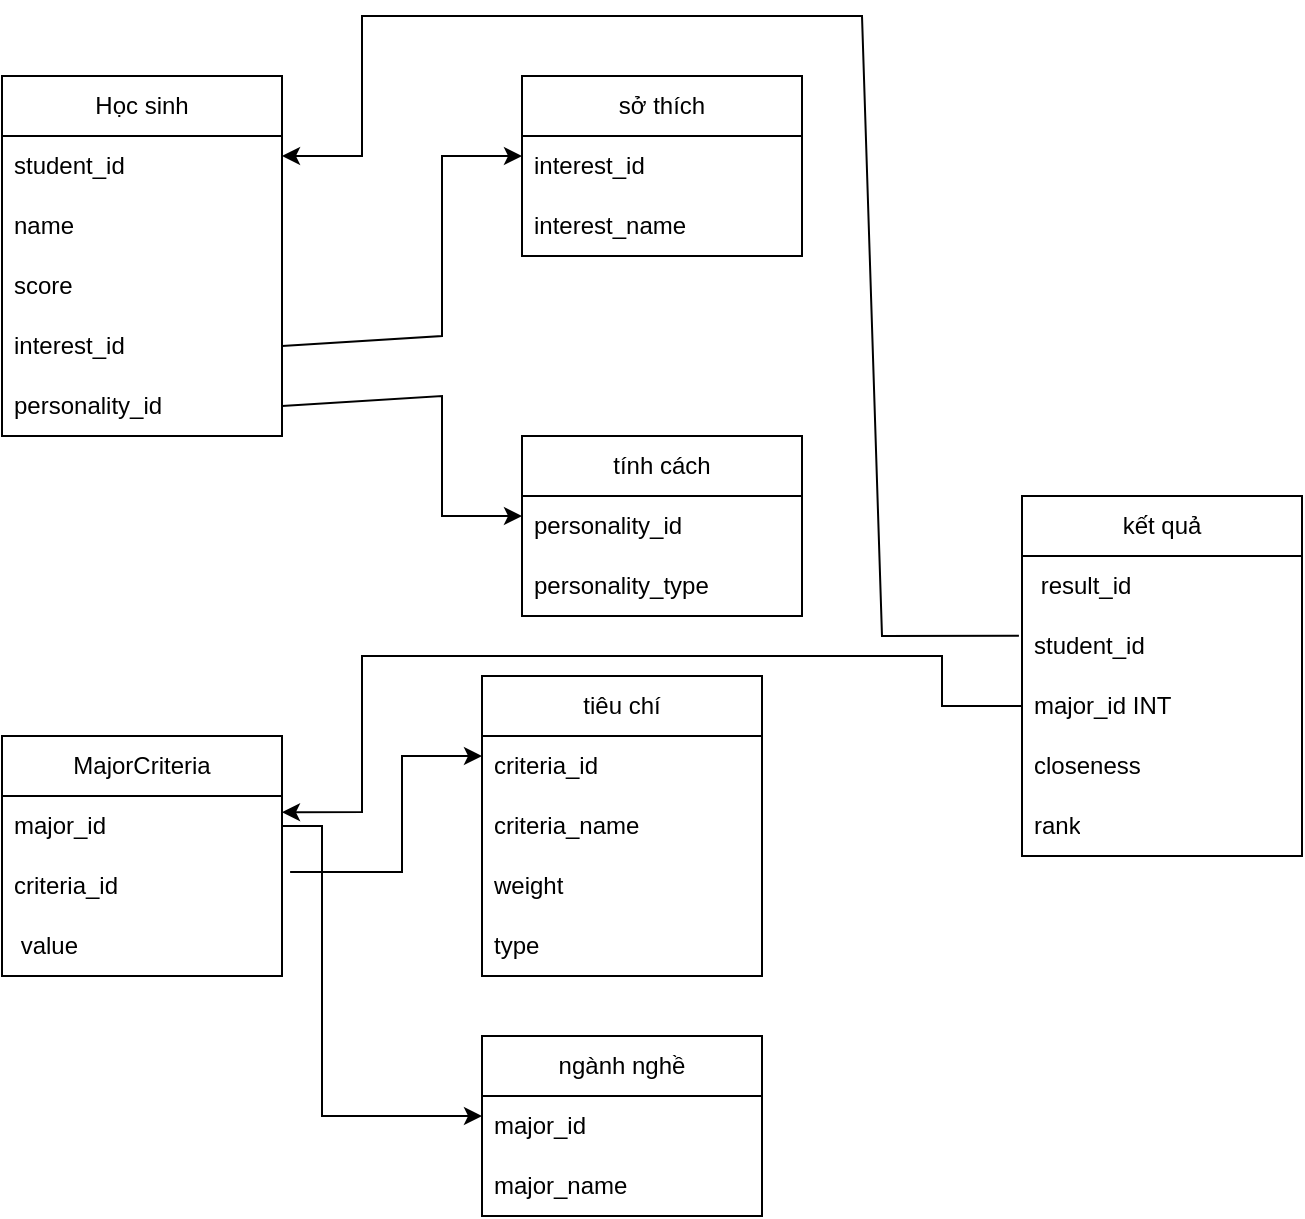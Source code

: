 <mxfile version="28.2.0">
  <diagram name="Trang-1" id="n18fJcqNijd3-oph9wE4">
    <mxGraphModel dx="864" dy="474" grid="1" gridSize="10" guides="1" tooltips="1" connect="1" arrows="1" fold="1" page="1" pageScale="1" pageWidth="827" pageHeight="1169" math="0" shadow="0">
      <root>
        <mxCell id="0" />
        <mxCell id="1" parent="0" />
        <mxCell id="M36IXoulARjG2LJ_65L6-1" value="Học sinh" style="swimlane;fontStyle=0;childLayout=stackLayout;horizontal=1;startSize=30;horizontalStack=0;resizeParent=1;resizeParentMax=0;resizeLast=0;collapsible=1;marginBottom=0;whiteSpace=wrap;html=1;" parent="1" vertex="1">
          <mxGeometry x="60" y="70" width="140" height="180" as="geometry" />
        </mxCell>
        <mxCell id="M36IXoulARjG2LJ_65L6-43" value="" style="endArrow=classic;html=1;rounded=0;exitX=-0.011;exitY=0.328;exitDx=0;exitDy=0;exitPerimeter=0;" parent="M36IXoulARjG2LJ_65L6-1" source="M36IXoulARjG2LJ_65L6-36" edge="1">
          <mxGeometry width="50" height="50" relative="1" as="geometry">
            <mxPoint x="90" y="90" as="sourcePoint" />
            <mxPoint x="140" y="40" as="targetPoint" />
            <Array as="points">
              <mxPoint x="440" y="280" />
              <mxPoint x="430" y="-30" />
              <mxPoint x="180" y="-30" />
              <mxPoint x="180" y="40" />
            </Array>
          </mxGeometry>
        </mxCell>
        <mxCell id="M36IXoulARjG2LJ_65L6-2" value="student_id" style="text;strokeColor=none;fillColor=none;align=left;verticalAlign=middle;spacingLeft=4;spacingRight=4;overflow=hidden;points=[[0,0.5],[1,0.5]];portConstraint=eastwest;rotatable=0;whiteSpace=wrap;html=1;" parent="M36IXoulARjG2LJ_65L6-1" vertex="1">
          <mxGeometry y="30" width="140" height="30" as="geometry" />
        </mxCell>
        <mxCell id="M36IXoulARjG2LJ_65L6-3" value="name" style="text;strokeColor=none;fillColor=none;align=left;verticalAlign=middle;spacingLeft=4;spacingRight=4;overflow=hidden;points=[[0,0.5],[1,0.5]];portConstraint=eastwest;rotatable=0;whiteSpace=wrap;html=1;" parent="M36IXoulARjG2LJ_65L6-1" vertex="1">
          <mxGeometry y="60" width="140" height="30" as="geometry" />
        </mxCell>
        <mxCell id="M36IXoulARjG2LJ_65L6-4" value="score" style="text;strokeColor=none;fillColor=none;align=left;verticalAlign=middle;spacingLeft=4;spacingRight=4;overflow=hidden;points=[[0,0.5],[1,0.5]];portConstraint=eastwest;rotatable=0;whiteSpace=wrap;html=1;" parent="M36IXoulARjG2LJ_65L6-1" vertex="1">
          <mxGeometry y="90" width="140" height="30" as="geometry" />
        </mxCell>
        <mxCell id="M36IXoulARjG2LJ_65L6-5" value="interest_id" style="text;strokeColor=none;fillColor=none;align=left;verticalAlign=middle;spacingLeft=4;spacingRight=4;overflow=hidden;points=[[0,0.5],[1,0.5]];portConstraint=eastwest;rotatable=0;whiteSpace=wrap;html=1;" parent="M36IXoulARjG2LJ_65L6-1" vertex="1">
          <mxGeometry y="120" width="140" height="30" as="geometry" />
        </mxCell>
        <mxCell id="M36IXoulARjG2LJ_65L6-6" value="personality_id" style="text;strokeColor=none;fillColor=none;align=left;verticalAlign=middle;spacingLeft=4;spacingRight=4;overflow=hidden;points=[[0,0.5],[1,0.5]];portConstraint=eastwest;rotatable=0;whiteSpace=wrap;html=1;" parent="M36IXoulARjG2LJ_65L6-1" vertex="1">
          <mxGeometry y="150" width="140" height="30" as="geometry" />
        </mxCell>
        <mxCell id="M36IXoulARjG2LJ_65L6-9" value="sở thích" style="swimlane;fontStyle=0;childLayout=stackLayout;horizontal=1;startSize=30;horizontalStack=0;resizeParent=1;resizeParentMax=0;resizeLast=0;collapsible=1;marginBottom=0;whiteSpace=wrap;html=1;" parent="1" vertex="1">
          <mxGeometry x="320" y="70" width="140" height="90" as="geometry" />
        </mxCell>
        <mxCell id="M36IXoulARjG2LJ_65L6-10" value="interest_id" style="text;strokeColor=none;fillColor=none;align=left;verticalAlign=middle;spacingLeft=4;spacingRight=4;overflow=hidden;points=[[0,0.5],[1,0.5]];portConstraint=eastwest;rotatable=0;whiteSpace=wrap;html=1;" parent="M36IXoulARjG2LJ_65L6-9" vertex="1">
          <mxGeometry y="30" width="140" height="30" as="geometry" />
        </mxCell>
        <mxCell id="M36IXoulARjG2LJ_65L6-11" value="interest_name" style="text;strokeColor=none;fillColor=none;align=left;verticalAlign=middle;spacingLeft=4;spacingRight=4;overflow=hidden;points=[[0,0.5],[1,0.5]];portConstraint=eastwest;rotatable=0;whiteSpace=wrap;html=1;" parent="M36IXoulARjG2LJ_65L6-9" vertex="1">
          <mxGeometry y="60" width="140" height="30" as="geometry" />
        </mxCell>
        <mxCell id="M36IXoulARjG2LJ_65L6-13" value="" style="endArrow=classic;html=1;rounded=0;exitX=1;exitY=0.5;exitDx=0;exitDy=0;" parent="1" source="M36IXoulARjG2LJ_65L6-5" edge="1">
          <mxGeometry width="50" height="50" relative="1" as="geometry">
            <mxPoint x="270" y="160" as="sourcePoint" />
            <mxPoint x="320" y="110" as="targetPoint" />
            <Array as="points">
              <mxPoint x="280" y="200" />
              <mxPoint x="280" y="110" />
            </Array>
          </mxGeometry>
        </mxCell>
        <mxCell id="M36IXoulARjG2LJ_65L6-14" value="tính cách" style="swimlane;fontStyle=0;childLayout=stackLayout;horizontal=1;startSize=30;horizontalStack=0;resizeParent=1;resizeParentMax=0;resizeLast=0;collapsible=1;marginBottom=0;whiteSpace=wrap;html=1;" parent="1" vertex="1">
          <mxGeometry x="320" y="250" width="140" height="90" as="geometry" />
        </mxCell>
        <mxCell id="M36IXoulARjG2LJ_65L6-15" value="personality_id" style="text;strokeColor=none;fillColor=none;align=left;verticalAlign=middle;spacingLeft=4;spacingRight=4;overflow=hidden;points=[[0,0.5],[1,0.5]];portConstraint=eastwest;rotatable=0;whiteSpace=wrap;html=1;" parent="M36IXoulARjG2LJ_65L6-14" vertex="1">
          <mxGeometry y="30" width="140" height="30" as="geometry" />
        </mxCell>
        <mxCell id="M36IXoulARjG2LJ_65L6-16" value="personality_type" style="text;strokeColor=none;fillColor=none;align=left;verticalAlign=middle;spacingLeft=4;spacingRight=4;overflow=hidden;points=[[0,0.5],[1,0.5]];portConstraint=eastwest;rotatable=0;whiteSpace=wrap;html=1;" parent="M36IXoulARjG2LJ_65L6-14" vertex="1">
          <mxGeometry y="60" width="140" height="30" as="geometry" />
        </mxCell>
        <mxCell id="M36IXoulARjG2LJ_65L6-18" value="" style="endArrow=classic;html=1;rounded=0;exitX=1;exitY=0.5;exitDx=0;exitDy=0;" parent="1" source="M36IXoulARjG2LJ_65L6-6" edge="1">
          <mxGeometry width="50" height="50" relative="1" as="geometry">
            <mxPoint x="270" y="340" as="sourcePoint" />
            <mxPoint x="320" y="290" as="targetPoint" />
            <Array as="points">
              <mxPoint x="280" y="230" />
              <mxPoint x="280" y="290" />
            </Array>
          </mxGeometry>
        </mxCell>
        <mxCell id="M36IXoulARjG2LJ_65L6-19" value="ngành nghề" style="swimlane;fontStyle=0;childLayout=stackLayout;horizontal=1;startSize=30;horizontalStack=0;resizeParent=1;resizeParentMax=0;resizeLast=0;collapsible=1;marginBottom=0;whiteSpace=wrap;html=1;" parent="1" vertex="1">
          <mxGeometry x="300" y="550" width="140" height="90" as="geometry" />
        </mxCell>
        <mxCell id="M36IXoulARjG2LJ_65L6-20" value="major_id" style="text;strokeColor=none;fillColor=none;align=left;verticalAlign=middle;spacingLeft=4;spacingRight=4;overflow=hidden;points=[[0,0.5],[1,0.5]];portConstraint=eastwest;rotatable=0;whiteSpace=wrap;html=1;" parent="M36IXoulARjG2LJ_65L6-19" vertex="1">
          <mxGeometry y="30" width="140" height="30" as="geometry" />
        </mxCell>
        <mxCell id="M36IXoulARjG2LJ_65L6-21" value="major_name" style="text;strokeColor=none;fillColor=none;align=left;verticalAlign=middle;spacingLeft=4;spacingRight=4;overflow=hidden;points=[[0,0.5],[1,0.5]];portConstraint=eastwest;rotatable=0;whiteSpace=wrap;html=1;" parent="M36IXoulARjG2LJ_65L6-19" vertex="1">
          <mxGeometry y="60" width="140" height="30" as="geometry" />
        </mxCell>
        <mxCell id="M36IXoulARjG2LJ_65L6-23" value="tiêu chí" style="swimlane;fontStyle=0;childLayout=stackLayout;horizontal=1;startSize=30;horizontalStack=0;resizeParent=1;resizeParentMax=0;resizeLast=0;collapsible=1;marginBottom=0;whiteSpace=wrap;html=1;" parent="1" vertex="1">
          <mxGeometry x="300" y="370" width="140" height="150" as="geometry" />
        </mxCell>
        <mxCell id="M36IXoulARjG2LJ_65L6-24" value="criteria_id" style="text;strokeColor=none;fillColor=none;align=left;verticalAlign=middle;spacingLeft=4;spacingRight=4;overflow=hidden;points=[[0,0.5],[1,0.5]];portConstraint=eastwest;rotatable=0;whiteSpace=wrap;html=1;" parent="M36IXoulARjG2LJ_65L6-23" vertex="1">
          <mxGeometry y="30" width="140" height="30" as="geometry" />
        </mxCell>
        <mxCell id="M36IXoulARjG2LJ_65L6-25" value="criteria_name" style="text;strokeColor=none;fillColor=none;align=left;verticalAlign=middle;spacingLeft=4;spacingRight=4;overflow=hidden;points=[[0,0.5],[1,0.5]];portConstraint=eastwest;rotatable=0;whiteSpace=wrap;html=1;" parent="M36IXoulARjG2LJ_65L6-23" vertex="1">
          <mxGeometry y="60" width="140" height="30" as="geometry" />
        </mxCell>
        <mxCell id="M36IXoulARjG2LJ_65L6-26" value="weight" style="text;strokeColor=none;fillColor=none;align=left;verticalAlign=middle;spacingLeft=4;spacingRight=4;overflow=hidden;points=[[0,0.5],[1,0.5]];portConstraint=eastwest;rotatable=0;whiteSpace=wrap;html=1;" parent="M36IXoulARjG2LJ_65L6-23" vertex="1">
          <mxGeometry y="90" width="140" height="30" as="geometry" />
        </mxCell>
        <mxCell id="M36IXoulARjG2LJ_65L6-27" value="type" style="text;strokeColor=none;fillColor=none;align=left;verticalAlign=middle;spacingLeft=4;spacingRight=4;overflow=hidden;points=[[0,0.5],[1,0.5]];portConstraint=eastwest;rotatable=0;whiteSpace=wrap;html=1;" parent="M36IXoulARjG2LJ_65L6-23" vertex="1">
          <mxGeometry y="120" width="140" height="30" as="geometry" />
        </mxCell>
        <mxCell id="M36IXoulARjG2LJ_65L6-28" value="MajorCriteria" style="swimlane;fontStyle=0;childLayout=stackLayout;horizontal=1;startSize=30;horizontalStack=0;resizeParent=1;resizeParentMax=0;resizeLast=0;collapsible=1;marginBottom=0;whiteSpace=wrap;html=1;" parent="1" vertex="1">
          <mxGeometry x="60" y="400" width="140" height="120" as="geometry" />
        </mxCell>
        <mxCell id="M36IXoulARjG2LJ_65L6-29" value="major_id" style="text;strokeColor=none;fillColor=none;align=left;verticalAlign=middle;spacingLeft=4;spacingRight=4;overflow=hidden;points=[[0,0.5],[1,0.5]];portConstraint=eastwest;rotatable=0;whiteSpace=wrap;html=1;" parent="M36IXoulARjG2LJ_65L6-28" vertex="1">
          <mxGeometry y="30" width="140" height="30" as="geometry" />
        </mxCell>
        <mxCell id="M36IXoulARjG2LJ_65L6-30" value="criteria_id" style="text;strokeColor=none;fillColor=none;align=left;verticalAlign=middle;spacingLeft=4;spacingRight=4;overflow=hidden;points=[[0,0.5],[1,0.5]];portConstraint=eastwest;rotatable=0;whiteSpace=wrap;html=1;" parent="M36IXoulARjG2LJ_65L6-28" vertex="1">
          <mxGeometry y="60" width="140" height="30" as="geometry" />
        </mxCell>
        <mxCell id="M36IXoulARjG2LJ_65L6-31" value="&amp;nbsp;value" style="text;strokeColor=none;fillColor=none;align=left;verticalAlign=middle;spacingLeft=4;spacingRight=4;overflow=hidden;points=[[0,0.5],[1,0.5]];portConstraint=eastwest;rotatable=0;whiteSpace=wrap;html=1;" parent="M36IXoulARjG2LJ_65L6-28" vertex="1">
          <mxGeometry y="90" width="140" height="30" as="geometry" />
        </mxCell>
        <mxCell id="M36IXoulARjG2LJ_65L6-32" value="" style="endArrow=classic;html=1;rounded=0;exitX=1.029;exitY=0.267;exitDx=0;exitDy=0;exitPerimeter=0;" parent="1" source="M36IXoulARjG2LJ_65L6-30" edge="1">
          <mxGeometry width="50" height="50" relative="1" as="geometry">
            <mxPoint x="250" y="460" as="sourcePoint" />
            <mxPoint x="300" y="410" as="targetPoint" />
            <Array as="points">
              <mxPoint x="260" y="468" />
              <mxPoint x="260" y="410" />
            </Array>
          </mxGeometry>
        </mxCell>
        <mxCell id="M36IXoulARjG2LJ_65L6-33" value="" style="endArrow=classic;html=1;rounded=0;exitX=1;exitY=0.5;exitDx=0;exitDy=0;" parent="1" source="M36IXoulARjG2LJ_65L6-29" edge="1">
          <mxGeometry width="50" height="50" relative="1" as="geometry">
            <mxPoint x="250" y="640" as="sourcePoint" />
            <mxPoint x="300" y="590" as="targetPoint" />
            <Array as="points">
              <mxPoint x="220" y="445" />
              <mxPoint x="220" y="590" />
            </Array>
          </mxGeometry>
        </mxCell>
        <mxCell id="M36IXoulARjG2LJ_65L6-34" value="kết quả" style="swimlane;fontStyle=0;childLayout=stackLayout;horizontal=1;startSize=30;horizontalStack=0;resizeParent=1;resizeParentMax=0;resizeLast=0;collapsible=1;marginBottom=0;whiteSpace=wrap;html=1;" parent="1" vertex="1">
          <mxGeometry x="570" y="280" width="140" height="180" as="geometry" />
        </mxCell>
        <mxCell id="M36IXoulARjG2LJ_65L6-35" value="&amp;nbsp;result_id" style="text;strokeColor=none;fillColor=none;align=left;verticalAlign=middle;spacingLeft=4;spacingRight=4;overflow=hidden;points=[[0,0.5],[1,0.5]];portConstraint=eastwest;rotatable=0;whiteSpace=wrap;html=1;" parent="M36IXoulARjG2LJ_65L6-34" vertex="1">
          <mxGeometry y="30" width="140" height="30" as="geometry" />
        </mxCell>
        <mxCell id="M36IXoulARjG2LJ_65L6-36" value="student_id" style="text;strokeColor=none;fillColor=none;align=left;verticalAlign=middle;spacingLeft=4;spacingRight=4;overflow=hidden;points=[[0,0.5],[1,0.5]];portConstraint=eastwest;rotatable=0;whiteSpace=wrap;html=1;" parent="M36IXoulARjG2LJ_65L6-34" vertex="1">
          <mxGeometry y="60" width="140" height="30" as="geometry" />
        </mxCell>
        <mxCell id="M36IXoulARjG2LJ_65L6-41" value="major_id INT" style="text;strokeColor=none;fillColor=none;align=left;verticalAlign=middle;spacingLeft=4;spacingRight=4;overflow=hidden;points=[[0,0.5],[1,0.5]];portConstraint=eastwest;rotatable=0;whiteSpace=wrap;html=1;" parent="M36IXoulARjG2LJ_65L6-34" vertex="1">
          <mxGeometry y="90" width="140" height="30" as="geometry" />
        </mxCell>
        <mxCell id="M36IXoulARjG2LJ_65L6-37" value="closeness" style="text;strokeColor=none;fillColor=none;align=left;verticalAlign=middle;spacingLeft=4;spacingRight=4;overflow=hidden;points=[[0,0.5],[1,0.5]];portConstraint=eastwest;rotatable=0;whiteSpace=wrap;html=1;" parent="M36IXoulARjG2LJ_65L6-34" vertex="1">
          <mxGeometry y="120" width="140" height="30" as="geometry" />
        </mxCell>
        <mxCell id="M36IXoulARjG2LJ_65L6-38" value="rank" style="text;strokeColor=none;fillColor=none;align=left;verticalAlign=middle;spacingLeft=4;spacingRight=4;overflow=hidden;points=[[0,0.5],[1,0.5]];portConstraint=eastwest;rotatable=0;whiteSpace=wrap;html=1;" parent="M36IXoulARjG2LJ_65L6-34" vertex="1">
          <mxGeometry y="150" width="140" height="30" as="geometry" />
        </mxCell>
        <mxCell id="M36IXoulARjG2LJ_65L6-44" value="" style="endArrow=classic;html=1;rounded=0;exitX=0;exitY=0.5;exitDx=0;exitDy=0;entryX=1;entryY=0.271;entryDx=0;entryDy=0;entryPerimeter=0;" parent="1" source="M36IXoulARjG2LJ_65L6-41" target="M36IXoulARjG2LJ_65L6-29" edge="1">
          <mxGeometry width="50" height="50" relative="1" as="geometry">
            <mxPoint x="170" y="400" as="sourcePoint" />
            <mxPoint x="220" y="350" as="targetPoint" />
            <Array as="points">
              <mxPoint x="530" y="385" />
              <mxPoint x="530" y="360" />
              <mxPoint x="240" y="360" />
              <mxPoint x="240" y="438" />
            </Array>
          </mxGeometry>
        </mxCell>
      </root>
    </mxGraphModel>
  </diagram>
</mxfile>
